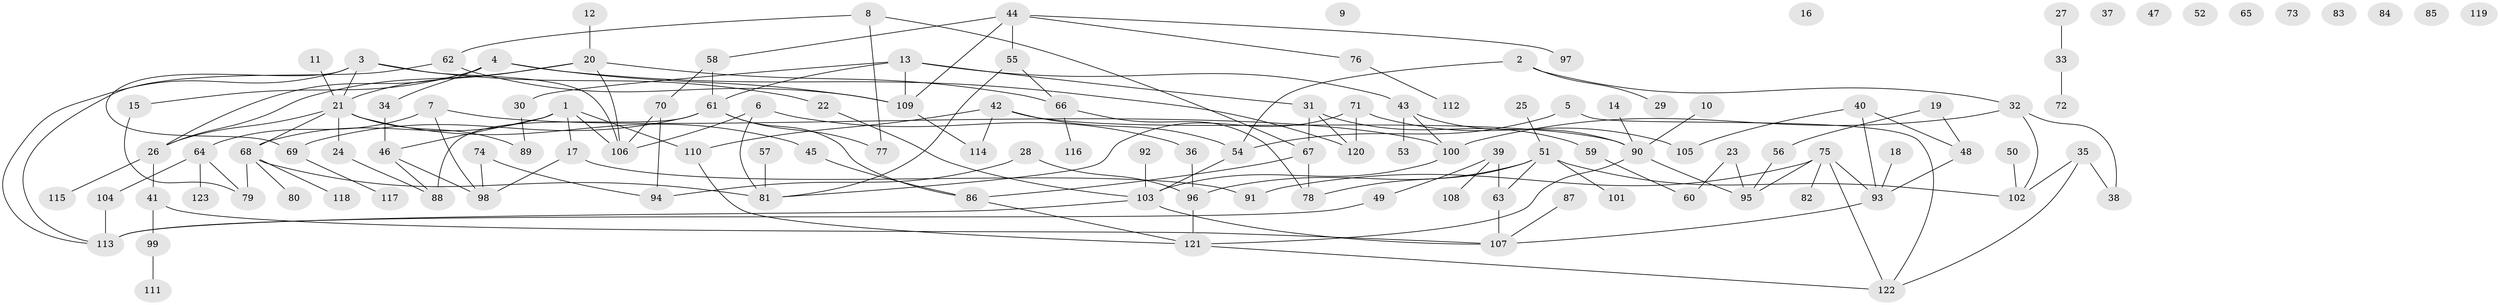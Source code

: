 // coarse degree distribution, {7: 0.034482758620689655, 5: 0.12643678160919541, 2: 0.13793103448275862, 3: 0.16091954022988506, 0: 0.12643678160919541, 1: 0.21839080459770116, 4: 0.10344827586206896, 8: 0.022988505747126436, 6: 0.05747126436781609, 9: 0.011494252873563218}
// Generated by graph-tools (version 1.1) at 2025/23/03/03/25 07:23:27]
// undirected, 123 vertices, 162 edges
graph export_dot {
graph [start="1"]
  node [color=gray90,style=filled];
  1;
  2;
  3;
  4;
  5;
  6;
  7;
  8;
  9;
  10;
  11;
  12;
  13;
  14;
  15;
  16;
  17;
  18;
  19;
  20;
  21;
  22;
  23;
  24;
  25;
  26;
  27;
  28;
  29;
  30;
  31;
  32;
  33;
  34;
  35;
  36;
  37;
  38;
  39;
  40;
  41;
  42;
  43;
  44;
  45;
  46;
  47;
  48;
  49;
  50;
  51;
  52;
  53;
  54;
  55;
  56;
  57;
  58;
  59;
  60;
  61;
  62;
  63;
  64;
  65;
  66;
  67;
  68;
  69;
  70;
  71;
  72;
  73;
  74;
  75;
  76;
  77;
  78;
  79;
  80;
  81;
  82;
  83;
  84;
  85;
  86;
  87;
  88;
  89;
  90;
  91;
  92;
  93;
  94;
  95;
  96;
  97;
  98;
  99;
  100;
  101;
  102;
  103;
  104;
  105;
  106;
  107;
  108;
  109;
  110;
  111;
  112;
  113;
  114;
  115;
  116;
  117;
  118;
  119;
  120;
  121;
  122;
  123;
  1 -- 17;
  1 -- 46;
  1 -- 68;
  1 -- 106;
  1 -- 110;
  2 -- 29;
  2 -- 32;
  2 -- 54;
  3 -- 21;
  3 -- 22;
  3 -- 69;
  3 -- 106;
  3 -- 113;
  4 -- 15;
  4 -- 26;
  4 -- 34;
  4 -- 109;
  4 -- 120;
  5 -- 54;
  5 -- 122;
  6 -- 36;
  6 -- 81;
  6 -- 106;
  7 -- 64;
  7 -- 98;
  7 -- 100;
  8 -- 62;
  8 -- 67;
  8 -- 77;
  10 -- 90;
  11 -- 21;
  12 -- 20;
  13 -- 30;
  13 -- 31;
  13 -- 43;
  13 -- 61;
  13 -- 109;
  14 -- 90;
  15 -- 79;
  17 -- 91;
  17 -- 98;
  18 -- 93;
  19 -- 48;
  19 -- 56;
  20 -- 21;
  20 -- 26;
  20 -- 66;
  20 -- 106;
  21 -- 24;
  21 -- 26;
  21 -- 45;
  21 -- 68;
  21 -- 89;
  22 -- 103;
  23 -- 60;
  23 -- 95;
  24 -- 88;
  25 -- 51;
  26 -- 41;
  26 -- 115;
  27 -- 33;
  28 -- 94;
  28 -- 96;
  30 -- 89;
  31 -- 59;
  31 -- 67;
  31 -- 120;
  32 -- 38;
  32 -- 100;
  32 -- 102;
  33 -- 72;
  34 -- 46;
  35 -- 38;
  35 -- 102;
  35 -- 122;
  36 -- 96;
  39 -- 49;
  39 -- 63;
  39 -- 108;
  40 -- 48;
  40 -- 93;
  40 -- 105;
  41 -- 99;
  41 -- 107;
  42 -- 54;
  42 -- 90;
  42 -- 110;
  42 -- 114;
  43 -- 53;
  43 -- 90;
  43 -- 100;
  44 -- 55;
  44 -- 58;
  44 -- 76;
  44 -- 97;
  44 -- 109;
  45 -- 86;
  46 -- 88;
  46 -- 98;
  48 -- 93;
  49 -- 113;
  50 -- 102;
  51 -- 63;
  51 -- 78;
  51 -- 96;
  51 -- 101;
  51 -- 102;
  54 -- 103;
  55 -- 66;
  55 -- 81;
  56 -- 95;
  57 -- 81;
  58 -- 61;
  58 -- 70;
  59 -- 60;
  61 -- 69;
  61 -- 77;
  61 -- 86;
  61 -- 88;
  62 -- 109;
  62 -- 113;
  63 -- 107;
  64 -- 79;
  64 -- 104;
  64 -- 123;
  66 -- 78;
  66 -- 116;
  67 -- 78;
  67 -- 86;
  68 -- 79;
  68 -- 80;
  68 -- 81;
  68 -- 118;
  69 -- 117;
  70 -- 94;
  70 -- 106;
  71 -- 81;
  71 -- 105;
  71 -- 120;
  74 -- 94;
  74 -- 98;
  75 -- 82;
  75 -- 91;
  75 -- 93;
  75 -- 95;
  75 -- 122;
  76 -- 112;
  86 -- 121;
  87 -- 107;
  90 -- 95;
  90 -- 121;
  92 -- 103;
  93 -- 107;
  96 -- 121;
  99 -- 111;
  100 -- 103;
  103 -- 107;
  103 -- 113;
  104 -- 113;
  109 -- 114;
  110 -- 121;
  121 -- 122;
}
